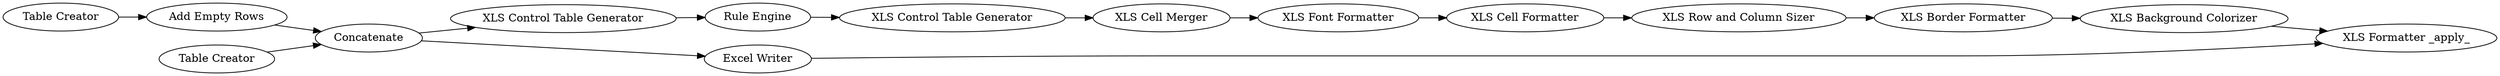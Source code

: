 digraph {
	"8159283862676005152_2263" [label=Concatenate]
	"8159283862676005152_2274" [label="XLS Control Table Generator"]
	"-7366036908139809830_2254" [label="XLS Font Formatter"]
	"-7366036908139809830_2249" [label="XLS Cell Merger"]
	"-7366036908139809830_2252" [label="XLS Row and Column Sizer"]
	"8159283862676005152_2261" [label="Add Empty Rows"]
	"-7366036908139809830_2256" [label="XLS Background Colorizer"]
	"8159283862676005152_2272" [label="XLS Control Table Generator"]
	"-3067951990271655276_2233" [label="Table Creator"]
	"8159283862676005152_2271" [label="Excel Writer"]
	"-7366036908139809830_2253" [label="XLS Cell Formatter"]
	"-7366036908139809830_2255" [label="XLS Border Formatter"]
	"8159283862676005152_2273" [label="Rule Engine"]
	"8159283862676005152_2270" [label="XLS Formatter _apply_"]
	"8159283862676005152_2260" [label="Table Creator"]
	"-7366036908139809830_2253" -> "-7366036908139809830_2252"
	"-7366036908139809830_2252" -> "-7366036908139809830_2255"
	"-7366036908139809830_2249" -> "-7366036908139809830_2254"
	"-7366036908139809830_2256" -> "8159283862676005152_2270"
	"8159283862676005152_2263" -> "8159283862676005152_2272"
	"8159283862676005152_2272" -> "8159283862676005152_2273"
	"8159283862676005152_2263" -> "8159283862676005152_2271"
	"-7366036908139809830_2254" -> "-7366036908139809830_2253"
	"-7366036908139809830_2255" -> "-7366036908139809830_2256"
	"-3067951990271655276_2233" -> "8159283862676005152_2263"
	"8159283862676005152_2274" -> "-7366036908139809830_2249"
	"8159283862676005152_2273" -> "8159283862676005152_2274"
	"8159283862676005152_2261" -> "8159283862676005152_2263"
	"8159283862676005152_2271" -> "8159283862676005152_2270"
	"8159283862676005152_2260" -> "8159283862676005152_2261"
	rankdir=LR
}
